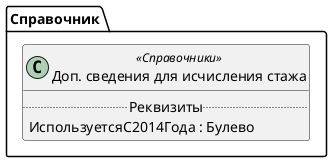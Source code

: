 ﻿@startuml ПараметрыИсчисляемогоСтраховогоСтажа
'!include templates.wsd
'..\include templates.wsd
class Справочник.ПараметрыИсчисляемогоСтраховогоСтажа as "Доп. сведения для исчисления стажа" <<Справочники>>
{
..Реквизиты..
ИспользуетсяС2014Года : Булево
}
@enduml
